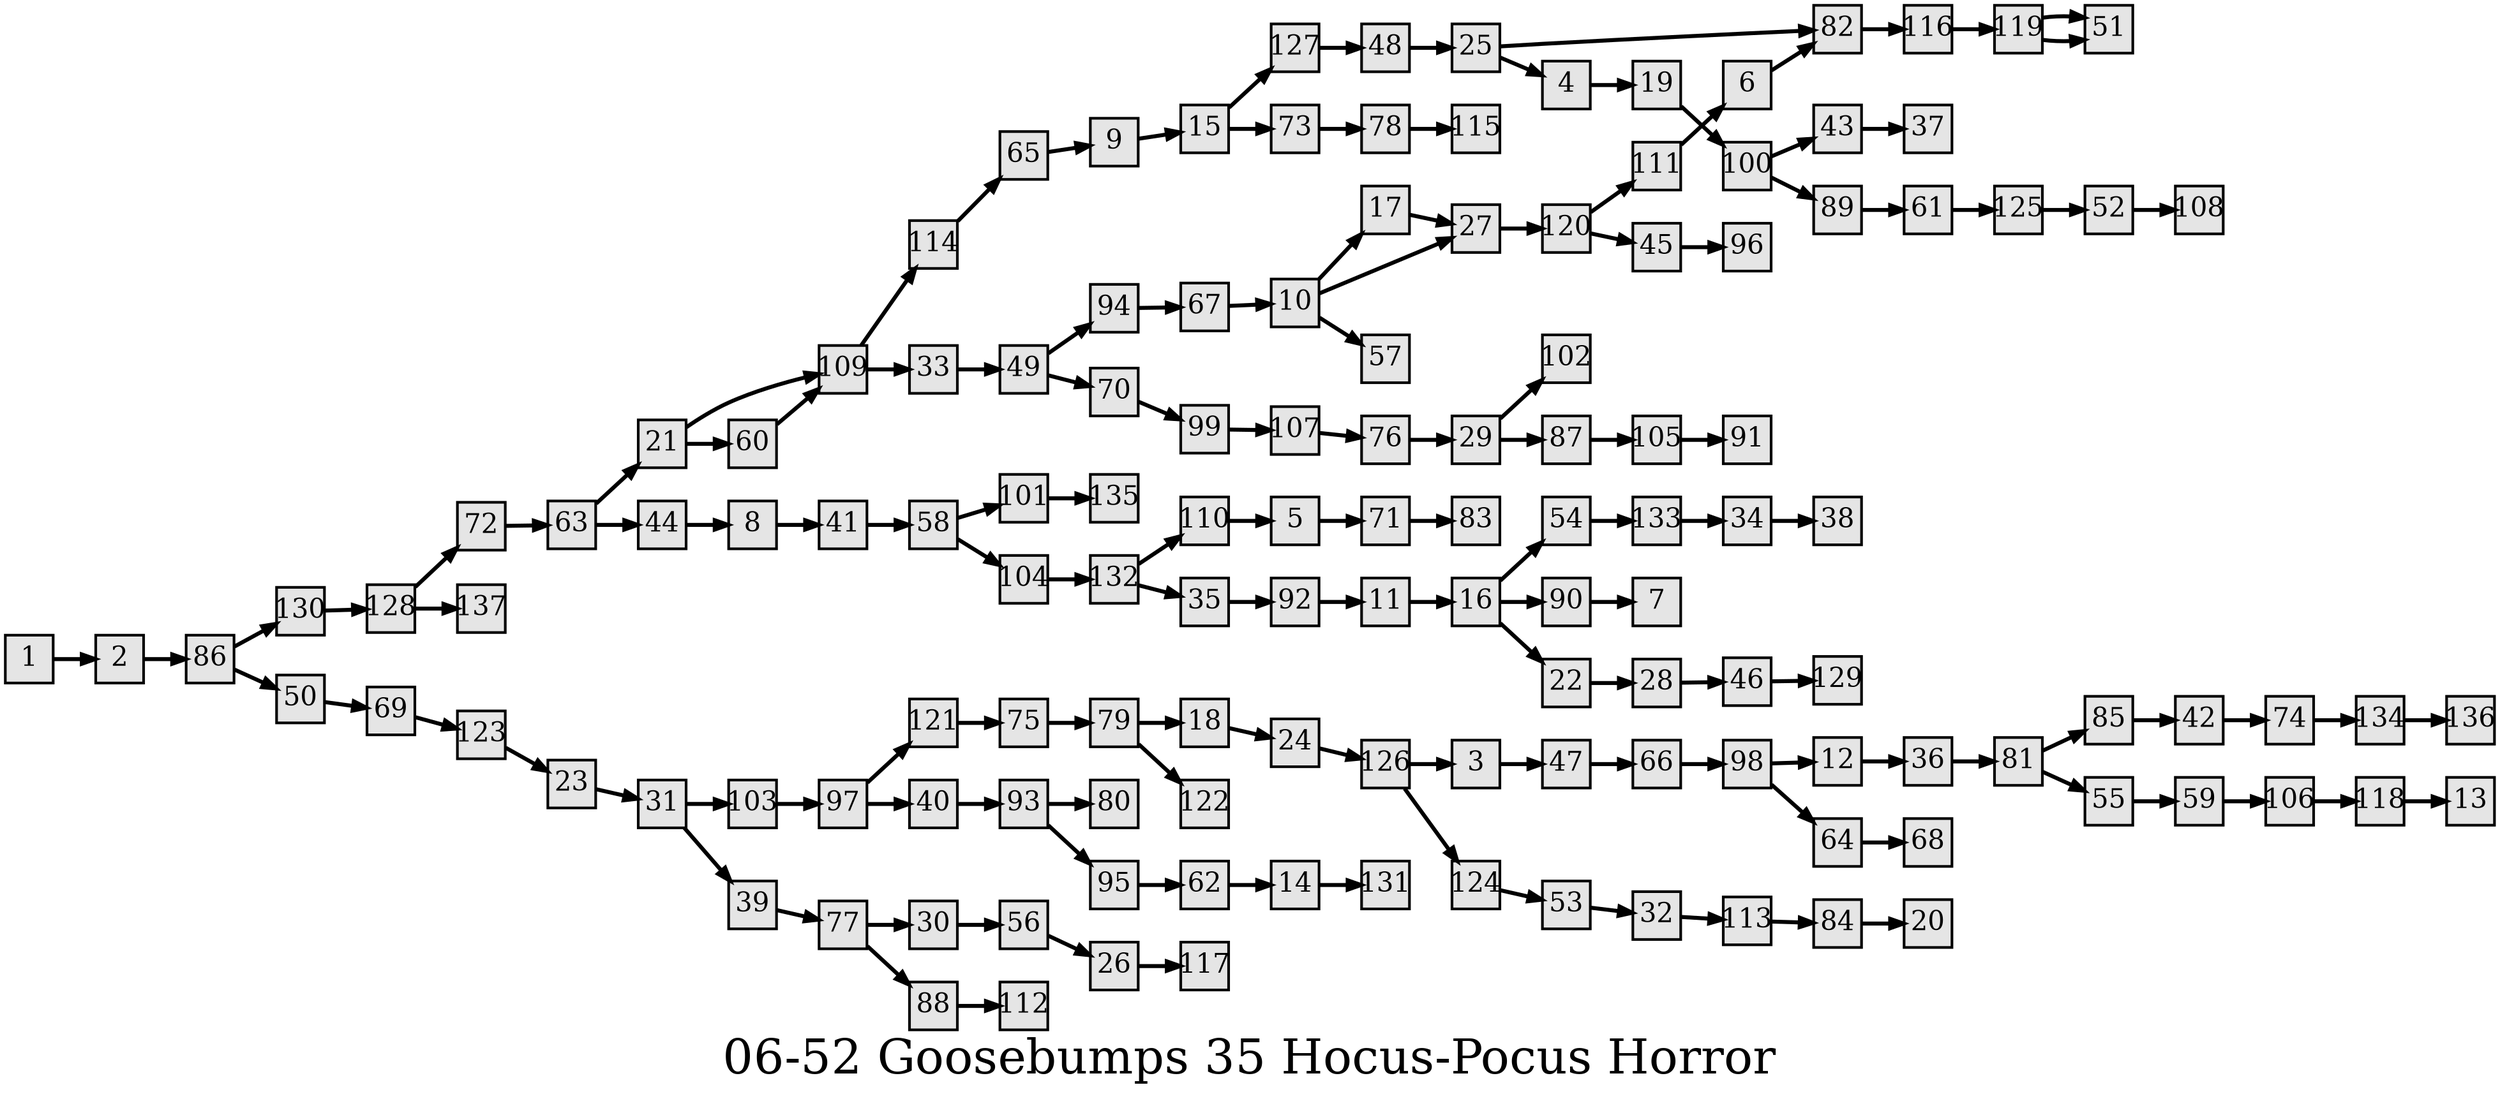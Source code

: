 digraph g{
  graph [ label="06-52 Goosebumps 35 Hocus-Pocus Horror" rankdir=LR, ordering=out, fontsize=36, nodesep="0.35", ranksep="0.45"];
  node  [shape=rect, penwidth=2, fontsize=20, style=filled, fillcolor=grey90, margin="0,0", labelfloat=true, regular=true, fixedsize=true];
  edge  [labelfloat=true, penwidth=3, fontsize=12];
  // ---;
  // group  : Katz;
  // id     : 06-52;
  // gbid   : 1233;
  // series : Give Yourself Goosebumps;
  // title  : Hocus-Pocus Horror;
  // author : R.L. Stine;
  // credit:;
  // - name : Yee-Ann Wong;
  // role : encoder;
  // date : 2017-08-31;
  // - name : Jeremy Douglass;
  // role : editor;
  // date : 2017-10-19;
  // render:;
  // - name   : small;
  // styles : gvStyles-small.txt;
  // engine : dot;
  // comment: >;
  
  // ---;
  
  // From | To | Label;
  
  1 -> 2;
  2 -> 86;
  3 -> 47;
  4 -> 19;
  5 -> 71;
  6 -> 82;
  8 -> 41;
  9 -> 15;
  10 -> 17;
  10 -> 27;
  10 -> 57;
  11 -> 16;
  12 -> 36;
  14 -> 131;
  15 -> 127;
  15 -> 73;
  16 -> 54;
  16 -> 90;
  16 -> 22;
  17 -> 27;
  18 -> 24;
  19 -> 100;
  21 -> 109;
  21 -> 60;
  22 -> 28;
  23 -> 31;
  24 -> 126;
  25 -> 82;
  25 -> 4;
  26 -> 117;
  27 -> 120;
  28 -> 46;
  29 -> 102;
  29 -> 87;
  30 -> 56;
  31 -> 103;
  31 -> 39;
  32 -> 113;
  33 -> 49;
  34 -> 38;
  35 -> 92;
  36 -> 81;
  39 -> 77;
  40 -> 93;
  41 -> 58;
  42 -> 74;
  43 -> 37;
  44 -> 8;
  45 -> 96;
  46 -> 129;
  47 -> 66;
  48 -> 25;
  49 -> 94;
  49 -> 70;
  50 -> 69;
  52 -> 108;
  53 -> 32;
  54 -> 133;
  55 -> 59;
  56 -> 26;
  58 -> 101;
  58 -> 104;
  59 -> 106;
  60 -> 109;
  61 -> 125;
  62 -> 14;
  63 -> 21;
  63 -> 44;
  64 -> 68;
  65 -> 9;
  66 -> 98;
  67 -> 10;
  69 -> 123;
  70 -> 99;
  71 -> 83;
  72 -> 63;
  73 -> 78;
  74 -> 134;
  75 -> 79;
  76 -> 29;
  77 -> 30;
  77 -> 88;
  78 -> 115;
  79 -> 18;
  79 -> 122;
  81 -> 85;
  81 -> 55;
  82 -> 116;
  84 -> 20;
  85 -> 42;
  86 -> 130;
  86 -> 50;
  87 -> 105;
  88 -> 112;
  89 -> 61;
  90 -> 7;
  92 -> 11;
  93 -> 80;
  93 -> 95;
  94 -> 67;
  95 -> 62;
  97 -> 121;
  97 -> 40;
  98 -> 12;
  98 -> 64;
  99 -> 107;
  100 -> 43;
  100 -> 89;
  101 -> 135;
  103 -> 97;
  104 -> 132;
  105 -> 91;
  106 -> 118;
  107 -> 76;
  109 -> 114;
  109 -> 33;
  110 -> 5;
  111 -> 6;
  113 -> 84;
  114 -> 65;
  116 -> 119;
  118 -> 13;
  119 -> 51;
  119 -> 51;
  120 -> 111;
  120 -> 45;
  121 -> 75;
  123 -> 23;
  124 -> 53;
  125 -> 52;
  126 -> 3;
  126 -> 124;
  127 -> 48;
  128 -> 72;
  128 -> 137;
  130 -> 128;
  132 -> 110;
  132 -> 35;
  133 -> 34;
  134 -> 136;
}

